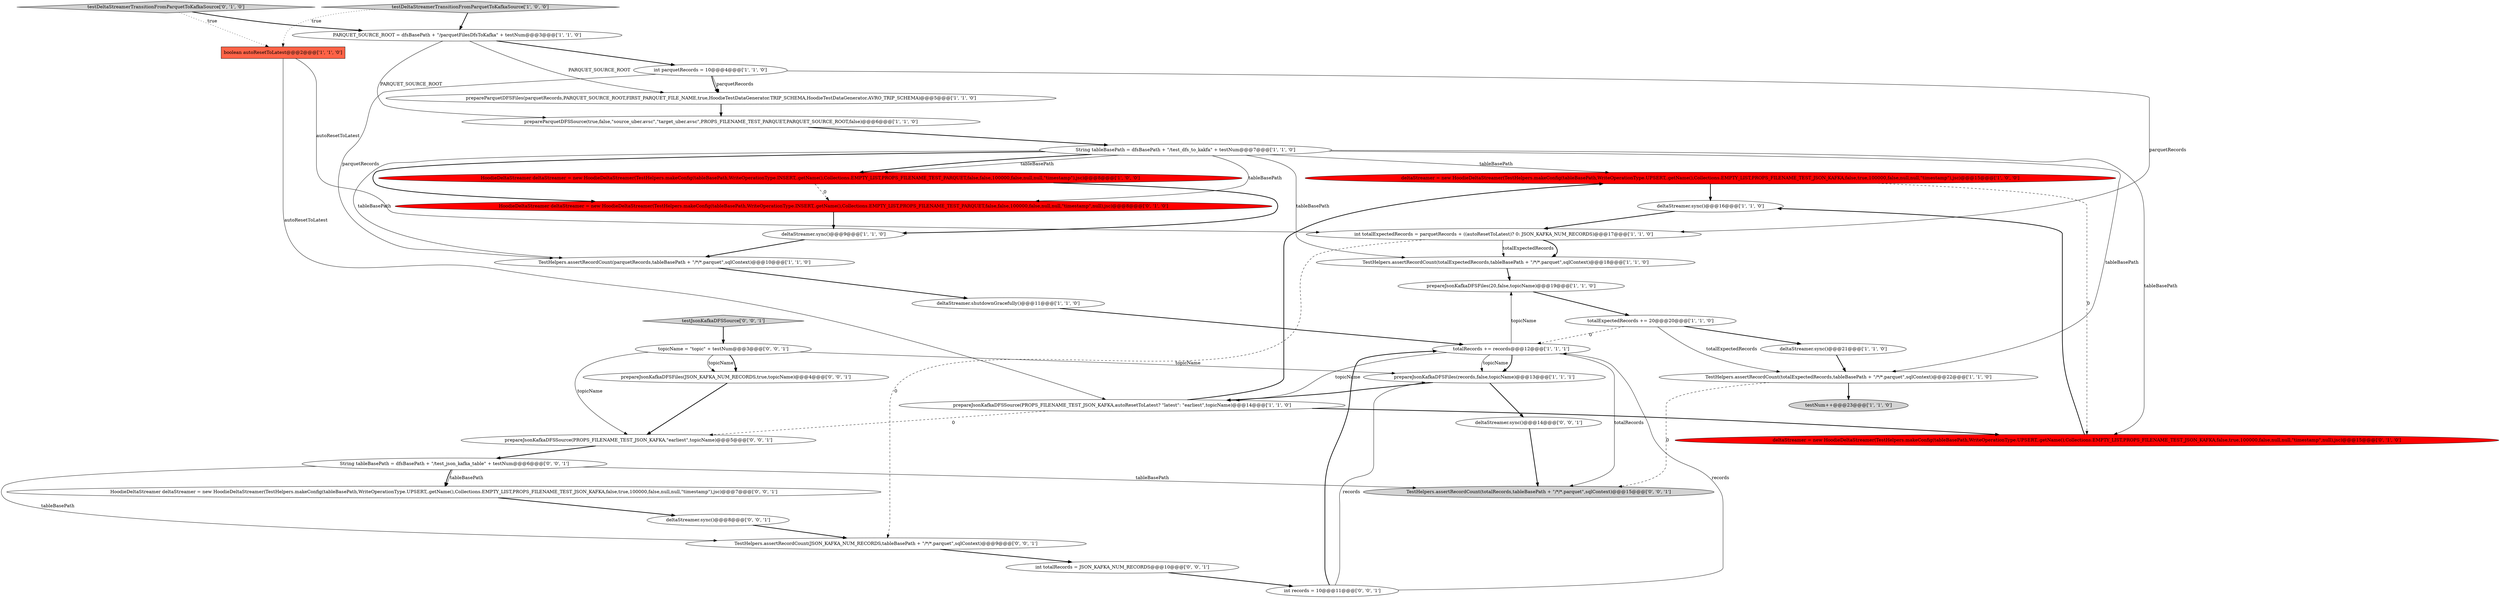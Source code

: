 digraph {
9 [style = filled, label = "deltaStreamer = new HoodieDeltaStreamer(TestHelpers.makeConfig(tableBasePath,WriteOperationType.UPSERT,.getName(),Collections.EMPTY_LIST,PROPS_FILENAME_TEST_JSON_KAFKA,false,true,100000,false,null,null,\"timestamp\"),jsc)@@@15@@@['1', '0', '0']", fillcolor = red, shape = ellipse image = "AAA1AAABBB1BBB"];
31 [style = filled, label = "int records = 10@@@11@@@['0', '0', '1']", fillcolor = white, shape = ellipse image = "AAA0AAABBB3BBB"];
24 [style = filled, label = "HoodieDeltaStreamer deltaStreamer = new HoodieDeltaStreamer(TestHelpers.makeConfig(tableBasePath,WriteOperationType.INSERT,.getName(),Collections.EMPTY_LIST,PROPS_FILENAME_TEST_PARQUET,false,false,100000,false,null,null,\"timestamp\",null),jsc)@@@8@@@['0', '1', '0']", fillcolor = red, shape = ellipse image = "AAA1AAABBB2BBB"];
34 [style = filled, label = "topicName = \"topic\" + testNum@@@3@@@['0', '0', '1']", fillcolor = white, shape = ellipse image = "AAA0AAABBB3BBB"];
10 [style = filled, label = "TestHelpers.assertRecordCount(totalExpectedRecords,tableBasePath + \"/*/*.parquet\",sqlContext)@@@22@@@['1', '1', '0']", fillcolor = white, shape = ellipse image = "AAA0AAABBB1BBB"];
14 [style = filled, label = "TestHelpers.assertRecordCount(totalExpectedRecords,tableBasePath + \"/*/*.parquet\",sqlContext)@@@18@@@['1', '1', '0']", fillcolor = white, shape = ellipse image = "AAA0AAABBB1BBB"];
19 [style = filled, label = "deltaStreamer.shutdownGracefully()@@@11@@@['1', '1', '0']", fillcolor = white, shape = ellipse image = "AAA0AAABBB1BBB"];
8 [style = filled, label = "int totalExpectedRecords = parquetRecords + ((autoResetToLatest)? 0: JSON_KAFKA_NUM_RECORDS)@@@17@@@['1', '1', '0']", fillcolor = white, shape = ellipse image = "AAA0AAABBB1BBB"];
22 [style = filled, label = "totalRecords += records@@@12@@@['1', '1', '1']", fillcolor = white, shape = ellipse image = "AAA0AAABBB1BBB"];
37 [style = filled, label = "HoodieDeltaStreamer deltaStreamer = new HoodieDeltaStreamer(TestHelpers.makeConfig(tableBasePath,WriteOperationType.UPSERT,.getName(),Collections.EMPTY_LIST,PROPS_FILENAME_TEST_JSON_KAFKA,false,true,100000,false,null,null,\"timestamp\"),jsc)@@@7@@@['0', '0', '1']", fillcolor = white, shape = ellipse image = "AAA0AAABBB3BBB"];
36 [style = filled, label = "String tableBasePath = dfsBasePath + \"/test_json_kafka_table\" + testNum@@@6@@@['0', '0', '1']", fillcolor = white, shape = ellipse image = "AAA0AAABBB3BBB"];
26 [style = filled, label = "prepareJsonKafkaDFSFiles(JSON_KAFKA_NUM_RECORDS,true,topicName)@@@4@@@['0', '0', '1']", fillcolor = white, shape = ellipse image = "AAA0AAABBB3BBB"];
5 [style = filled, label = "deltaStreamer.sync()@@@9@@@['1', '1', '0']", fillcolor = white, shape = ellipse image = "AAA0AAABBB1BBB"];
6 [style = filled, label = "int parquetRecords = 10@@@4@@@['1', '1', '0']", fillcolor = white, shape = ellipse image = "AAA0AAABBB1BBB"];
7 [style = filled, label = "prepareParquetDFSFiles(parquetRecords,PARQUET_SOURCE_ROOT,FIRST_PARQUET_FILE_NAME,true,HoodieTestDataGenerator.TRIP_SCHEMA,HoodieTestDataGenerator.AVRO_TRIP_SCHEMA)@@@5@@@['1', '1', '0']", fillcolor = white, shape = ellipse image = "AAA0AAABBB1BBB"];
12 [style = filled, label = "String tableBasePath = dfsBasePath + \"/test_dfs_to_kakfa\" + testNum@@@7@@@['1', '1', '0']", fillcolor = white, shape = ellipse image = "AAA0AAABBB1BBB"];
11 [style = filled, label = "prepareJsonKafkaDFSFiles(records,false,topicName)@@@13@@@['1', '1', '1']", fillcolor = white, shape = ellipse image = "AAA0AAABBB1BBB"];
23 [style = filled, label = "testDeltaStreamerTransitionFromParquetToKafkaSource['0', '1', '0']", fillcolor = lightgray, shape = diamond image = "AAA0AAABBB2BBB"];
35 [style = filled, label = "testJsonKafkaDFSSource['0', '0', '1']", fillcolor = lightgray, shape = diamond image = "AAA0AAABBB3BBB"];
17 [style = filled, label = "TestHelpers.assertRecordCount(parquetRecords,tableBasePath + \"/*/*.parquet\",sqlContext)@@@10@@@['1', '1', '0']", fillcolor = white, shape = ellipse image = "AAA0AAABBB1BBB"];
13 [style = filled, label = "deltaStreamer.sync()@@@16@@@['1', '1', '0']", fillcolor = white, shape = ellipse image = "AAA0AAABBB1BBB"];
2 [style = filled, label = "deltaStreamer.sync()@@@21@@@['1', '1', '0']", fillcolor = white, shape = ellipse image = "AAA0AAABBB1BBB"];
30 [style = filled, label = "int totalRecords = JSON_KAFKA_NUM_RECORDS@@@10@@@['0', '0', '1']", fillcolor = white, shape = ellipse image = "AAA0AAABBB3BBB"];
20 [style = filled, label = "prepareJsonKafkaDFSFiles(20,false,topicName)@@@19@@@['1', '1', '0']", fillcolor = white, shape = ellipse image = "AAA0AAABBB1BBB"];
4 [style = filled, label = "testNum++@@@23@@@['1', '1', '0']", fillcolor = lightgray, shape = ellipse image = "AAA0AAABBB1BBB"];
28 [style = filled, label = "deltaStreamer.sync()@@@8@@@['0', '0', '1']", fillcolor = white, shape = ellipse image = "AAA0AAABBB3BBB"];
33 [style = filled, label = "TestHelpers.assertRecordCount(JSON_KAFKA_NUM_RECORDS,tableBasePath + \"/*/*.parquet\",sqlContext)@@@9@@@['0', '0', '1']", fillcolor = white, shape = ellipse image = "AAA0AAABBB3BBB"];
25 [style = filled, label = "deltaStreamer = new HoodieDeltaStreamer(TestHelpers.makeConfig(tableBasePath,WriteOperationType.UPSERT,.getName(),Collections.EMPTY_LIST,PROPS_FILENAME_TEST_JSON_KAFKA,false,true,100000,false,null,null,\"timestamp\",null),jsc)@@@15@@@['0', '1', '0']", fillcolor = red, shape = ellipse image = "AAA1AAABBB2BBB"];
32 [style = filled, label = "TestHelpers.assertRecordCount(totalRecords,tableBasePath + \"/*/*.parquet\",sqlContext)@@@15@@@['0', '0', '1']", fillcolor = lightgray, shape = ellipse image = "AAA0AAABBB3BBB"];
3 [style = filled, label = "HoodieDeltaStreamer deltaStreamer = new HoodieDeltaStreamer(TestHelpers.makeConfig(tableBasePath,WriteOperationType.INSERT,.getName(),Collections.EMPTY_LIST,PROPS_FILENAME_TEST_PARQUET,false,false,100000,false,null,null,\"timestamp\"),jsc)@@@8@@@['1', '0', '0']", fillcolor = red, shape = ellipse image = "AAA1AAABBB1BBB"];
21 [style = filled, label = "testDeltaStreamerTransitionFromParquetToKafkaSource['1', '0', '0']", fillcolor = lightgray, shape = diamond image = "AAA0AAABBB1BBB"];
27 [style = filled, label = "prepareJsonKafkaDFSSource(PROPS_FILENAME_TEST_JSON_KAFKA,\"earliest\",topicName)@@@5@@@['0', '0', '1']", fillcolor = white, shape = ellipse image = "AAA0AAABBB3BBB"];
1 [style = filled, label = "PARQUET_SOURCE_ROOT = dfsBasePath + \"/parquetFilesDfsToKafka\" + testNum@@@3@@@['1', '1', '0']", fillcolor = white, shape = ellipse image = "AAA0AAABBB1BBB"];
16 [style = filled, label = "prepareParquetDFSSource(true,false,\"source_uber.avsc\",\"target_uber.avsc\",PROPS_FILENAME_TEST_PARQUET,PARQUET_SOURCE_ROOT,false)@@@6@@@['1', '1', '0']", fillcolor = white, shape = ellipse image = "AAA0AAABBB1BBB"];
0 [style = filled, label = "boolean autoResetToLatest@@@2@@@['1', '1', '0']", fillcolor = tomato, shape = box image = "AAA0AAABBB1BBB"];
15 [style = filled, label = "totalExpectedRecords += 20@@@20@@@['1', '1', '0']", fillcolor = white, shape = ellipse image = "AAA0AAABBB1BBB"];
18 [style = filled, label = "prepareJsonKafkaDFSSource(PROPS_FILENAME_TEST_JSON_KAFKA,autoResetToLatest? \"latest\": \"earliest\",topicName)@@@14@@@['1', '1', '0']", fillcolor = white, shape = ellipse image = "AAA0AAABBB1BBB"];
29 [style = filled, label = "deltaStreamer.sync()@@@14@@@['0', '0', '1']", fillcolor = white, shape = ellipse image = "AAA0AAABBB3BBB"];
12->10 [style = solid, label="tableBasePath"];
15->2 [style = bold, label=""];
6->7 [style = solid, label="parquetRecords"];
27->36 [style = bold, label=""];
12->25 [style = solid, label="tableBasePath"];
37->28 [style = bold, label=""];
31->22 [style = bold, label=""];
12->14 [style = solid, label="tableBasePath"];
31->22 [style = solid, label="records"];
25->13 [style = bold, label=""];
8->33 [style = dashed, label="0"];
21->0 [style = dotted, label="true"];
12->17 [style = solid, label="tableBasePath"];
18->27 [style = dashed, label="0"];
1->16 [style = solid, label="PARQUET_SOURCE_ROOT"];
36->32 [style = solid, label="tableBasePath"];
3->24 [style = dashed, label="0"];
8->14 [style = bold, label=""];
11->29 [style = bold, label=""];
12->3 [style = solid, label="tableBasePath"];
36->37 [style = solid, label="tableBasePath"];
12->24 [style = bold, label=""];
36->33 [style = solid, label="tableBasePath"];
0->8 [style = solid, label="autoResetToLatest"];
2->10 [style = bold, label=""];
5->17 [style = bold, label=""];
8->14 [style = solid, label="totalExpectedRecords"];
34->26 [style = solid, label="topicName"];
6->17 [style = solid, label="parquetRecords"];
12->24 [style = solid, label="tableBasePath"];
17->19 [style = bold, label=""];
11->18 [style = bold, label=""];
24->5 [style = bold, label=""];
22->20 [style = solid, label="topicName"];
15->22 [style = dashed, label="0"];
1->7 [style = solid, label="PARQUET_SOURCE_ROOT"];
12->9 [style = solid, label="tableBasePath"];
6->8 [style = solid, label="parquetRecords"];
26->27 [style = bold, label=""];
3->5 [style = bold, label=""];
1->6 [style = bold, label=""];
22->18 [style = solid, label="topicName"];
31->11 [style = solid, label="records"];
28->33 [style = bold, label=""];
10->32 [style = dashed, label="0"];
15->10 [style = solid, label="totalExpectedRecords"];
34->26 [style = bold, label=""];
34->27 [style = solid, label="topicName"];
22->32 [style = solid, label="totalRecords"];
30->31 [style = bold, label=""];
29->32 [style = bold, label=""];
21->1 [style = bold, label=""];
7->16 [style = bold, label=""];
9->25 [style = dashed, label="0"];
18->9 [style = bold, label=""];
18->25 [style = bold, label=""];
10->4 [style = bold, label=""];
23->1 [style = bold, label=""];
33->30 [style = bold, label=""];
12->3 [style = bold, label=""];
36->37 [style = bold, label=""];
0->18 [style = solid, label="autoResetToLatest"];
13->8 [style = bold, label=""];
6->7 [style = bold, label=""];
35->34 [style = bold, label=""];
20->15 [style = bold, label=""];
19->22 [style = bold, label=""];
16->12 [style = bold, label=""];
22->11 [style = bold, label=""];
22->11 [style = solid, label="topicName"];
23->0 [style = dotted, label="true"];
34->11 [style = solid, label="topicName"];
14->20 [style = bold, label=""];
9->13 [style = bold, label=""];
}
